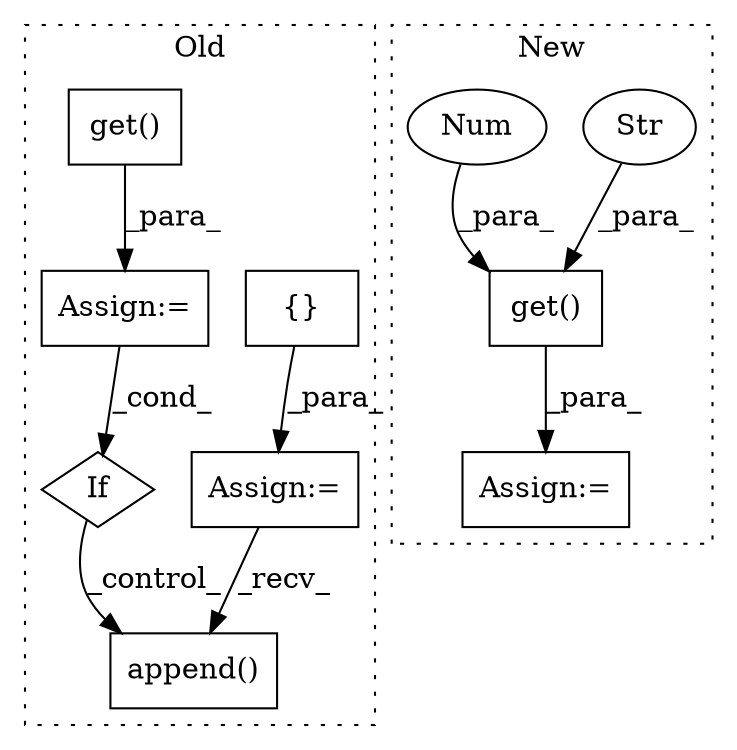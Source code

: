 digraph G {
subgraph cluster0 {
1 [label="append()" a="75" s="4010,4066" l="14,1" shape="box"];
3 [label="{}" a="59" s="3843,3843" l="2,1" shape="box"];
4 [label="Assign:=" a="68" s="3840" l="3" shape="box"];
5 [label="If" a="96" s="3967" l="3" shape="diamond"];
8 [label="get()" a="75" s="3919,3946" l="13,1" shape="box"];
10 [label="Assign:=" a="68" s="3899" l="3" shape="box"];
label = "Old";
style="dotted";
}
subgraph cluster1 {
2 [label="get()" a="75" s="3671,3696" l="8,1" shape="box"];
6 [label="Assign:=" a="68" s="3659" l="3" shape="box"];
7 [label="Str" a="66" s="3679" l="12" shape="ellipse"];
9 [label="Num" a="76" s="3693" l="3" shape="ellipse"];
label = "New";
style="dotted";
}
2 -> 6 [label="_para_"];
3 -> 4 [label="_para_"];
4 -> 1 [label="_recv_"];
5 -> 1 [label="_control_"];
7 -> 2 [label="_para_"];
8 -> 10 [label="_para_"];
9 -> 2 [label="_para_"];
10 -> 5 [label="_cond_"];
}